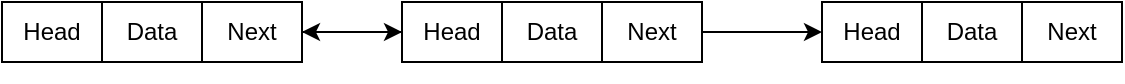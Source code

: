 <mxfile version="26.1.3">
  <diagram name="Page-1" id="EIEI8d0swqKRd3KDujRh">
    <mxGraphModel dx="794" dy="414" grid="1" gridSize="10" guides="1" tooltips="1" connect="1" arrows="1" fold="1" page="1" pageScale="1" pageWidth="850" pageHeight="1100" math="0" shadow="0">
      <root>
        <mxCell id="0" />
        <mxCell id="1" parent="0" />
        <mxCell id="uP4_kpVpfsaDvXnTyyMZ-15" value="" style="group" vertex="1" connectable="0" parent="1">
          <mxGeometry x="110" y="150" width="150" height="30" as="geometry" />
        </mxCell>
        <mxCell id="uP4_kpVpfsaDvXnTyyMZ-16" value="" style="group" vertex="1" connectable="0" parent="uP4_kpVpfsaDvXnTyyMZ-15">
          <mxGeometry width="150" height="30" as="geometry" />
        </mxCell>
        <mxCell id="uP4_kpVpfsaDvXnTyyMZ-10" value="Head" style="rounded=0;whiteSpace=wrap;html=1;" vertex="1" parent="uP4_kpVpfsaDvXnTyyMZ-16">
          <mxGeometry width="50" height="30" as="geometry" />
        </mxCell>
        <mxCell id="uP4_kpVpfsaDvXnTyyMZ-12" value="Data" style="whiteSpace=wrap;html=1;" vertex="1" parent="uP4_kpVpfsaDvXnTyyMZ-16">
          <mxGeometry x="50" width="50" height="30" as="geometry" />
        </mxCell>
        <mxCell id="uP4_kpVpfsaDvXnTyyMZ-14" value="Next" style="rounded=0;whiteSpace=wrap;html=1;" vertex="1" parent="uP4_kpVpfsaDvXnTyyMZ-16">
          <mxGeometry x="100" width="50" height="30" as="geometry" />
        </mxCell>
        <mxCell id="uP4_kpVpfsaDvXnTyyMZ-18" value="" style="group" vertex="1" connectable="0" parent="1">
          <mxGeometry x="120" y="160" width="150" height="30" as="geometry" />
        </mxCell>
        <mxCell id="uP4_kpVpfsaDvXnTyyMZ-43" value="" style="group" vertex="1" connectable="0" parent="1">
          <mxGeometry x="310" y="150" width="150" height="30" as="geometry" />
        </mxCell>
        <mxCell id="uP4_kpVpfsaDvXnTyyMZ-20" value="Head" style="rounded=0;whiteSpace=wrap;html=1;" vertex="1" parent="uP4_kpVpfsaDvXnTyyMZ-43">
          <mxGeometry width="50" height="30" as="geometry" />
        </mxCell>
        <mxCell id="uP4_kpVpfsaDvXnTyyMZ-21" value="Data" style="whiteSpace=wrap;html=1;" vertex="1" parent="uP4_kpVpfsaDvXnTyyMZ-43">
          <mxGeometry x="50" width="50" height="30" as="geometry" />
        </mxCell>
        <mxCell id="uP4_kpVpfsaDvXnTyyMZ-22" value="Next" style="rounded=0;whiteSpace=wrap;html=1;" vertex="1" parent="uP4_kpVpfsaDvXnTyyMZ-43">
          <mxGeometry x="100" width="50" height="30" as="geometry" />
        </mxCell>
        <mxCell id="uP4_kpVpfsaDvXnTyyMZ-44" value="" style="edgeStyle=orthogonalEdgeStyle;rounded=0;orthogonalLoop=1;jettySize=auto;html=1;" edge="1" parent="1" source="uP4_kpVpfsaDvXnTyyMZ-14">
          <mxGeometry relative="1" as="geometry">
            <mxPoint x="310" y="165" as="targetPoint" />
          </mxGeometry>
        </mxCell>
        <mxCell id="uP4_kpVpfsaDvXnTyyMZ-56" value="" style="group" vertex="1" connectable="0" parent="1">
          <mxGeometry x="520" y="150" width="150" height="30" as="geometry" />
        </mxCell>
        <mxCell id="uP4_kpVpfsaDvXnTyyMZ-52" value="Head" style="rounded=0;whiteSpace=wrap;html=1;" vertex="1" parent="uP4_kpVpfsaDvXnTyyMZ-56">
          <mxGeometry width="50" height="30" as="geometry" />
        </mxCell>
        <mxCell id="uP4_kpVpfsaDvXnTyyMZ-53" value="Data" style="whiteSpace=wrap;html=1;" vertex="1" parent="uP4_kpVpfsaDvXnTyyMZ-56">
          <mxGeometry x="50" width="50" height="30" as="geometry" />
        </mxCell>
        <mxCell id="uP4_kpVpfsaDvXnTyyMZ-54" value="Next" style="rounded=0;whiteSpace=wrap;html=1;" vertex="1" parent="uP4_kpVpfsaDvXnTyyMZ-56">
          <mxGeometry x="100" width="50" height="30" as="geometry" />
        </mxCell>
        <mxCell id="uP4_kpVpfsaDvXnTyyMZ-57" value="" style="edgeStyle=orthogonalEdgeStyle;rounded=0;orthogonalLoop=1;jettySize=auto;html=1;" edge="1" parent="1" source="uP4_kpVpfsaDvXnTyyMZ-20" target="uP4_kpVpfsaDvXnTyyMZ-14">
          <mxGeometry relative="1" as="geometry" />
        </mxCell>
        <mxCell id="uP4_kpVpfsaDvXnTyyMZ-59" value="" style="endArrow=classic;html=1;rounded=0;exitX=1;exitY=0.5;exitDx=0;exitDy=0;entryX=0;entryY=0.5;entryDx=0;entryDy=0;" edge="1" parent="1" source="uP4_kpVpfsaDvXnTyyMZ-22" target="uP4_kpVpfsaDvXnTyyMZ-52">
          <mxGeometry width="50" height="50" relative="1" as="geometry">
            <mxPoint x="430" y="290" as="sourcePoint" />
            <mxPoint x="480" y="240" as="targetPoint" />
          </mxGeometry>
        </mxCell>
      </root>
    </mxGraphModel>
  </diagram>
</mxfile>
